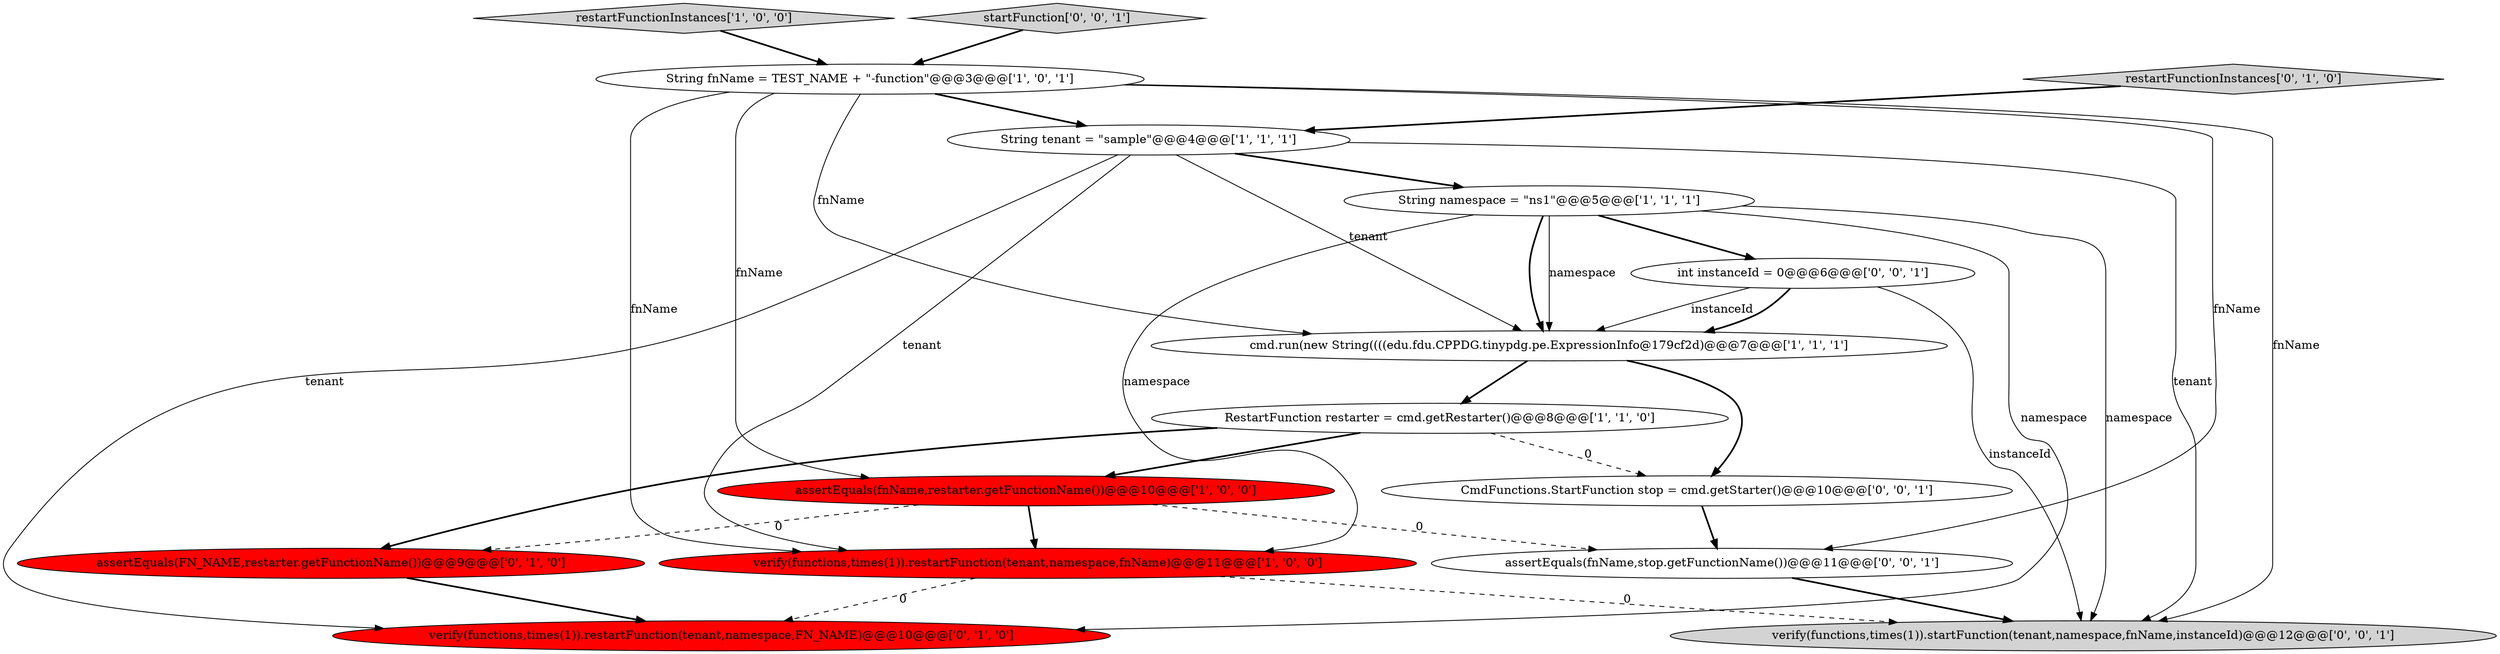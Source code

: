 digraph {
0 [style = filled, label = "String tenant = \"sample\"@@@4@@@['1', '1', '1']", fillcolor = white, shape = ellipse image = "AAA0AAABBB1BBB"];
4 [style = filled, label = "verify(functions,times(1)).restartFunction(tenant,namespace,fnName)@@@11@@@['1', '0', '0']", fillcolor = red, shape = ellipse image = "AAA1AAABBB1BBB"];
2 [style = filled, label = "restartFunctionInstances['1', '0', '0']", fillcolor = lightgray, shape = diamond image = "AAA0AAABBB1BBB"];
7 [style = filled, label = "String fnName = TEST_NAME + \"-function\"@@@3@@@['1', '0', '1']", fillcolor = white, shape = ellipse image = "AAA0AAABBB1BBB"];
3 [style = filled, label = "String namespace = \"ns1\"@@@5@@@['1', '1', '1']", fillcolor = white, shape = ellipse image = "AAA0AAABBB1BBB"];
8 [style = filled, label = "restartFunctionInstances['0', '1', '0']", fillcolor = lightgray, shape = diamond image = "AAA0AAABBB2BBB"];
10 [style = filled, label = "verify(functions,times(1)).restartFunction(tenant,namespace,FN_NAME)@@@10@@@['0', '1', '0']", fillcolor = red, shape = ellipse image = "AAA1AAABBB2BBB"];
14 [style = filled, label = "int instanceId = 0@@@6@@@['0', '0', '1']", fillcolor = white, shape = ellipse image = "AAA0AAABBB3BBB"];
13 [style = filled, label = "verify(functions,times(1)).startFunction(tenant,namespace,fnName,instanceId)@@@12@@@['0', '0', '1']", fillcolor = lightgray, shape = ellipse image = "AAA0AAABBB3BBB"];
5 [style = filled, label = "RestartFunction restarter = cmd.getRestarter()@@@8@@@['1', '1', '0']", fillcolor = white, shape = ellipse image = "AAA0AAABBB1BBB"];
6 [style = filled, label = "cmd.run(new String((((edu.fdu.CPPDG.tinypdg.pe.ExpressionInfo@179cf2d)@@@7@@@['1', '1', '1']", fillcolor = white, shape = ellipse image = "AAA0AAABBB1BBB"];
9 [style = filled, label = "assertEquals(FN_NAME,restarter.getFunctionName())@@@9@@@['0', '1', '0']", fillcolor = red, shape = ellipse image = "AAA1AAABBB2BBB"];
12 [style = filled, label = "startFunction['0', '0', '1']", fillcolor = lightgray, shape = diamond image = "AAA0AAABBB3BBB"];
15 [style = filled, label = "assertEquals(fnName,stop.getFunctionName())@@@11@@@['0', '0', '1']", fillcolor = white, shape = ellipse image = "AAA0AAABBB3BBB"];
11 [style = filled, label = "CmdFunctions.StartFunction stop = cmd.getStarter()@@@10@@@['0', '0', '1']", fillcolor = white, shape = ellipse image = "AAA0AAABBB3BBB"];
1 [style = filled, label = "assertEquals(fnName,restarter.getFunctionName())@@@10@@@['1', '0', '0']", fillcolor = red, shape = ellipse image = "AAA1AAABBB1BBB"];
0->3 [style = bold, label=""];
1->4 [style = bold, label=""];
15->13 [style = bold, label=""];
7->15 [style = solid, label="fnName"];
7->4 [style = solid, label="fnName"];
5->9 [style = bold, label=""];
3->10 [style = solid, label="namespace"];
1->15 [style = dashed, label="0"];
7->1 [style = solid, label="fnName"];
3->14 [style = bold, label=""];
7->6 [style = solid, label="fnName"];
3->6 [style = bold, label=""];
1->9 [style = dashed, label="0"];
7->0 [style = bold, label=""];
9->10 [style = bold, label=""];
12->7 [style = bold, label=""];
11->15 [style = bold, label=""];
0->13 [style = solid, label="tenant"];
8->0 [style = bold, label=""];
5->1 [style = bold, label=""];
6->5 [style = bold, label=""];
0->4 [style = solid, label="tenant"];
7->13 [style = solid, label="fnName"];
3->4 [style = solid, label="namespace"];
5->11 [style = dashed, label="0"];
0->10 [style = solid, label="tenant"];
6->11 [style = bold, label=""];
14->6 [style = solid, label="instanceId"];
14->13 [style = solid, label="instanceId"];
0->6 [style = solid, label="tenant"];
3->13 [style = solid, label="namespace"];
2->7 [style = bold, label=""];
4->10 [style = dashed, label="0"];
4->13 [style = dashed, label="0"];
14->6 [style = bold, label=""];
3->6 [style = solid, label="namespace"];
}
